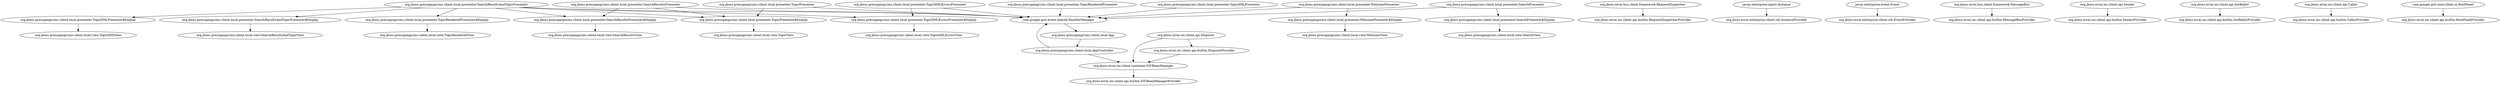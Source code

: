 //
// Generated IOC bean dependency graph in GraphViz DOT format.
//

digraph g {
  "org.jboss.pressgangccms.client.local.view.TopicView"
  "org.jboss.pressgangccms.client.local.presenter.TopicPresenter$Display" -> "org.jboss.pressgangccms.client.local.view.TopicView"
  "org.jboss.pressgangccms.client.local.view.SearchResultsView"
  "org.jboss.pressgangccms.client.local.presenter.SearchResultsPresenter$Display" -> "org.jboss.pressgangccms.client.local.view.SearchResultsView"
  "org.jboss.errai.ioc.client.api.builtin.IOCBeanManagerProvider"
  "org.jboss.errai.ioc.client.container.IOCBeanManager" -> "org.jboss.errai.ioc.client.api.builtin.IOCBeanManagerProvider"
  "org.jboss.pressgangccms.client.local.App" -> "org.jboss.pressgangccms.client.local.AppController"
  "com.google.gwt.event.shared.HandlerManager" -> "org.jboss.pressgangccms.client.local.App"
  "org.jboss.pressgangccms.client.local.AppController" -> "org.jboss.errai.ioc.client.container.IOCBeanManager"
  "org.jboss.pressgangccms.client.local.AppController" -> "com.google.gwt.event.shared.HandlerManager"
  "org.jboss.pressgangccms.client.local.presenter.SearchResultsPresenter" -> "org.jboss.pressgangccms.client.local.presenter.TopicPresenter$Display"
  "org.jboss.pressgangccms.client.local.presenter.SearchResultsPresenter" -> "org.jboss.pressgangccms.client.local.presenter.SearchResultsPresenter$Display"
  "org.jboss.pressgangccms.client.local.presenter.SearchResultsPresenter" -> "com.google.gwt.event.shared.HandlerManager"
  "org.jboss.errai.ioc.client.api.builtin.RequestDispatcherProvider"
  "org.jboss.errai.enterprise.client.cdi.InstanceProvider"
  "javax.enterprise.inject.Instance" -> "org.jboss.errai.enterprise.client.cdi.InstanceProvider"
  "org.jboss.errai.enterprise.client.cdi.EventProvider"
  "javax.enterprise.event.Event" -> "org.jboss.errai.enterprise.client.cdi.EventProvider"
  "org.jboss.errai.ioc.client.api.builtin.MessageBusProvider"
  "org.jboss.errai.bus.client.framework.RequestDispatcher" -> "org.jboss.errai.ioc.client.api.builtin.RequestDispatcherProvider"
  "org.jboss.pressgangccms.client.local.view.TopicXMLErrorsView"
  "org.jboss.pressgangccms.client.local.presenter.TopicXMLErrorsPresenter$Display" -> "org.jboss.pressgangccms.client.local.view.TopicXMLErrorsView"
  "org.jboss.pressgangccms.client.local.presenter.TopicXMLErrorsPresenter" -> "org.jboss.pressgangccms.client.local.presenter.TopicXMLErrorsPresenter$Display"
  "org.jboss.pressgangccms.client.local.presenter.TopicXMLErrorsPresenter" -> "com.google.gwt.event.shared.HandlerManager"
  "org.jboss.pressgangccms.client.local.view.WelcomeView"
  "org.jboss.pressgangccms.client.local.presenter.WelcomePresenter$Display" -> "org.jboss.pressgangccms.client.local.view.WelcomeView"
  "org.jboss.pressgangccms.client.local.presenter.WelcomePresenter" -> "org.jboss.pressgangccms.client.local.presenter.WelcomePresenter$Display"
  "org.jboss.pressgangccms.client.local.presenter.WelcomePresenter" -> "com.google.gwt.event.shared.HandlerManager"
  "org.jboss.errai.ioc.client.api.builtin.SenderProvider"
  "org.jboss.errai.ioc.client.api.Sender" -> "org.jboss.errai.ioc.client.api.builtin.SenderProvider"
  "org.jboss.errai.ioc.client.api.builtin.InitBallotProvider"
  "org.jboss.pressgangccms.client.local.presenter.TopicPresenter" -> "org.jboss.pressgangccms.client.local.presenter.TopicPresenter$Display"
  "org.jboss.pressgangccms.client.local.presenter.TopicPresenter" -> "com.google.gwt.event.shared.HandlerManager"
  "org.jboss.errai.ioc.client.api.builtin.CallerProvider"
  "org.jboss.errai.ioc.client.api.builtin.RootPanelProvider"
  "com.google.gwt.user.client.ui.RootPanel" -> "org.jboss.errai.ioc.client.api.builtin.RootPanelProvider"
  "org.jboss.pressgangccms.client.local.view.SearchView"
  "org.jboss.pressgangccms.client.local.presenter.SearchPresenter$Display" -> "org.jboss.pressgangccms.client.local.view.SearchView"
  "org.jboss.pressgangccms.client.local.presenter.SearchPresenter" -> "org.jboss.pressgangccms.client.local.presenter.SearchPresenter$Display"
  "org.jboss.pressgangccms.client.local.presenter.SearchPresenter" -> "com.google.gwt.event.shared.HandlerManager"
  "org.jboss.pressgangccms.client.local.presenter.TopicRenderedPresenter" -> "com.google.gwt.event.shared.HandlerManager"
  "org.jboss.pressgangccms.client.local.presenter.TopicXMLPresenter" -> "com.google.gwt.event.shared.HandlerManager"
  "org.jboss.errai.ioc.client.api.InitBallot" -> "org.jboss.errai.ioc.client.api.builtin.InitBallotProvider"
  "org.jboss.errai.ioc.client.api.Caller" -> "org.jboss.errai.ioc.client.api.builtin.CallerProvider"
  "org.jboss.errai.bus.client.framework.MessageBus" -> "org.jboss.errai.ioc.client.api.builtin.MessageBusProvider"
  "org.jboss.errai.ioc.client.api.builtin.DisposerProvider" -> "org.jboss.errai.ioc.client.container.IOCBeanManager"
  "org.jboss.errai.ioc.client.api.Disposer" -> "org.jboss.errai.ioc.client.api.builtin.DisposerProvider"
  "org.jboss.errai.ioc.client.api.Disposer" -> "org.jboss.errai.ioc.client.container.IOCBeanManager"
  "org.jboss.pressgangccms.client.local.view.TopicXMLView"
  "org.jboss.pressgangccms.client.local.presenter.TopicXMLPresenter$Display" -> "org.jboss.pressgangccms.client.local.view.TopicXMLView"
  "org.jboss.pressgangccms.client.local.view.SearchResultsAndTopicView"
  "org.jboss.pressgangccms.client.local.presenter.SearchResultsAndTopicPresenter$Display" -> "org.jboss.pressgangccms.client.local.view.SearchResultsAndTopicView"
  "org.jboss.pressgangccms.client.local.view.TopicRenderedView"
  "org.jboss.pressgangccms.client.local.presenter.TopicRenderedPresenter$Display" -> "org.jboss.pressgangccms.client.local.view.TopicRenderedView"
  "org.jboss.pressgangccms.client.local.presenter.SearchResultsAndTopicPresenter" -> "org.jboss.pressgangccms.client.local.presenter.TopicXMLPresenter$Display"
  "org.jboss.pressgangccms.client.local.presenter.SearchResultsAndTopicPresenter" -> "org.jboss.pressgangccms.client.local.presenter.SearchResultsAndTopicPresenter$Display"
  "org.jboss.pressgangccms.client.local.presenter.SearchResultsAndTopicPresenter" -> "org.jboss.pressgangccms.client.local.presenter.TopicPresenter$Display"
  "org.jboss.pressgangccms.client.local.presenter.SearchResultsAndTopicPresenter" -> "org.jboss.pressgangccms.client.local.presenter.TopicRenderedPresenter$Display"
  "org.jboss.pressgangccms.client.local.presenter.SearchResultsAndTopicPresenter" -> "org.jboss.pressgangccms.client.local.presenter.SearchResultsPresenter$Display"
  "org.jboss.pressgangccms.client.local.presenter.SearchResultsAndTopicPresenter" -> "org.jboss.pressgangccms.client.local.presenter.TopicXMLErrorsPresenter$Display"
  "org.jboss.pressgangccms.client.local.presenter.SearchResultsAndTopicPresenter" -> "com.google.gwt.event.shared.HandlerManager"
}